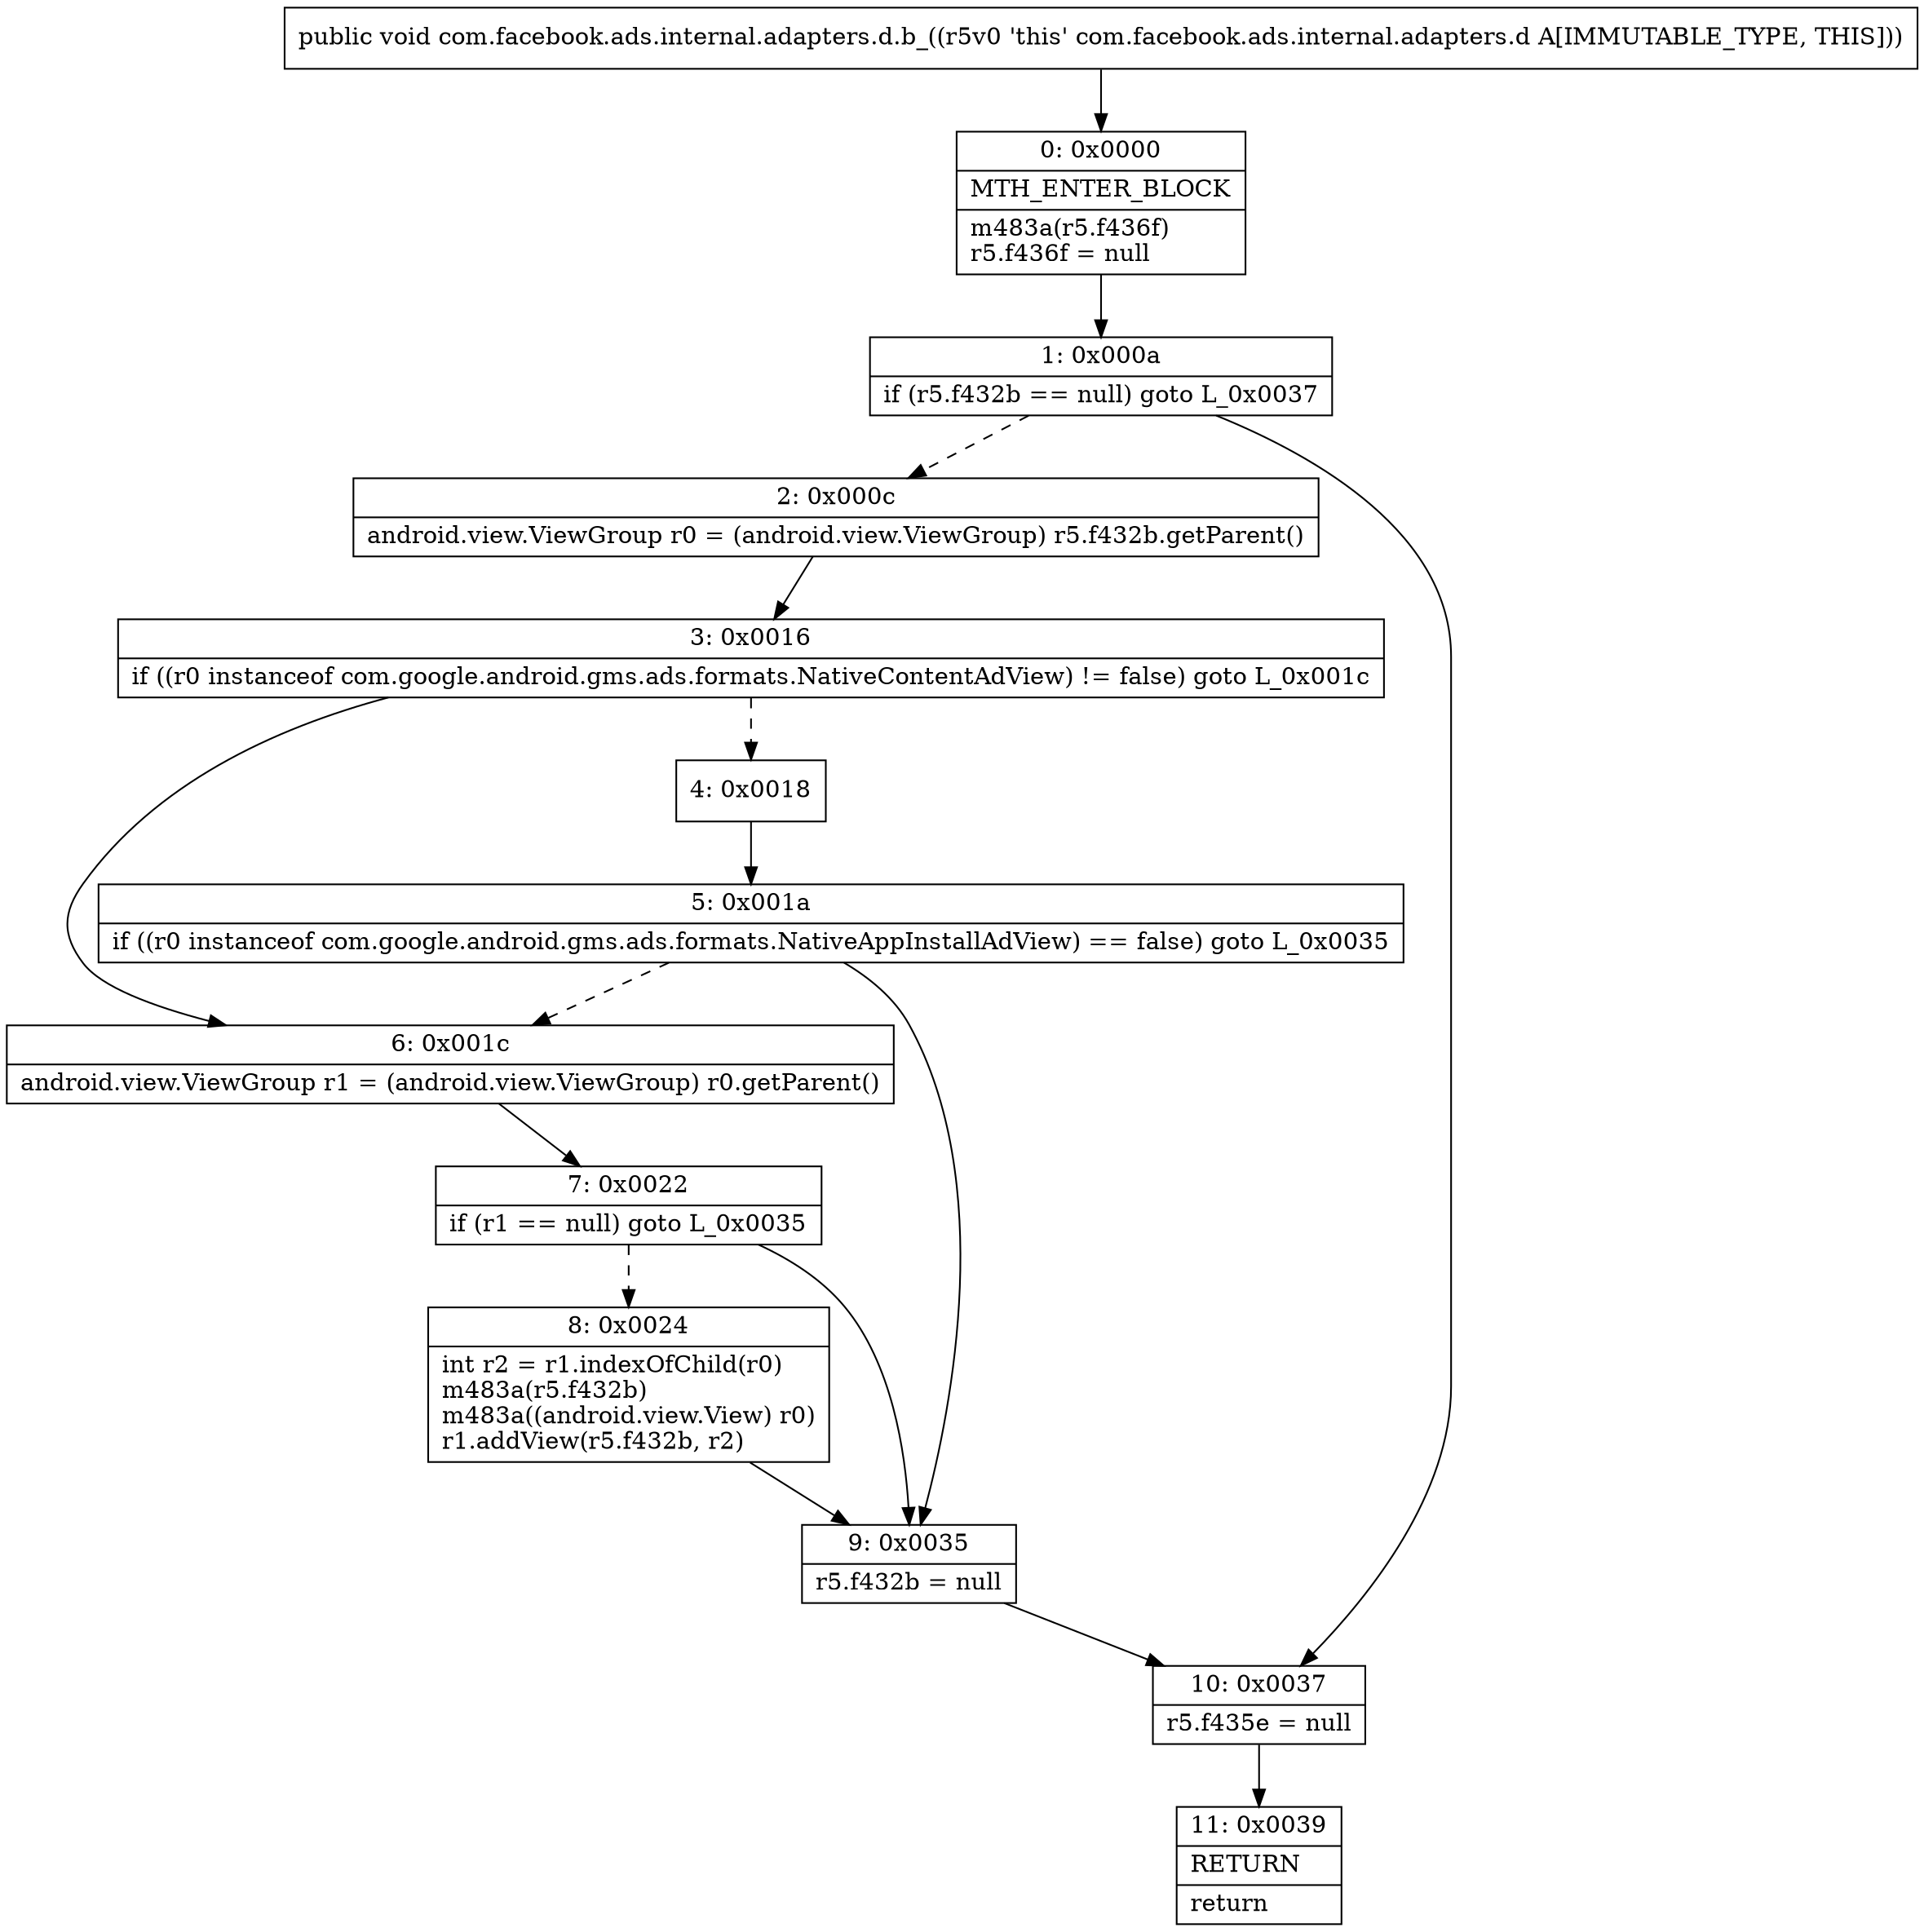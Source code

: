 digraph "CFG forcom.facebook.ads.internal.adapters.d.b_()V" {
Node_0 [shape=record,label="{0\:\ 0x0000|MTH_ENTER_BLOCK\l|m483a(r5.f436f)\lr5.f436f = null\l}"];
Node_1 [shape=record,label="{1\:\ 0x000a|if (r5.f432b == null) goto L_0x0037\l}"];
Node_2 [shape=record,label="{2\:\ 0x000c|android.view.ViewGroup r0 = (android.view.ViewGroup) r5.f432b.getParent()\l}"];
Node_3 [shape=record,label="{3\:\ 0x0016|if ((r0 instanceof com.google.android.gms.ads.formats.NativeContentAdView) != false) goto L_0x001c\l}"];
Node_4 [shape=record,label="{4\:\ 0x0018}"];
Node_5 [shape=record,label="{5\:\ 0x001a|if ((r0 instanceof com.google.android.gms.ads.formats.NativeAppInstallAdView) == false) goto L_0x0035\l}"];
Node_6 [shape=record,label="{6\:\ 0x001c|android.view.ViewGroup r1 = (android.view.ViewGroup) r0.getParent()\l}"];
Node_7 [shape=record,label="{7\:\ 0x0022|if (r1 == null) goto L_0x0035\l}"];
Node_8 [shape=record,label="{8\:\ 0x0024|int r2 = r1.indexOfChild(r0)\lm483a(r5.f432b)\lm483a((android.view.View) r0)\lr1.addView(r5.f432b, r2)\l}"];
Node_9 [shape=record,label="{9\:\ 0x0035|r5.f432b = null\l}"];
Node_10 [shape=record,label="{10\:\ 0x0037|r5.f435e = null\l}"];
Node_11 [shape=record,label="{11\:\ 0x0039|RETURN\l|return\l}"];
MethodNode[shape=record,label="{public void com.facebook.ads.internal.adapters.d.b_((r5v0 'this' com.facebook.ads.internal.adapters.d A[IMMUTABLE_TYPE, THIS])) }"];
MethodNode -> Node_0;
Node_0 -> Node_1;
Node_1 -> Node_2[style=dashed];
Node_1 -> Node_10;
Node_2 -> Node_3;
Node_3 -> Node_4[style=dashed];
Node_3 -> Node_6;
Node_4 -> Node_5;
Node_5 -> Node_6[style=dashed];
Node_5 -> Node_9;
Node_6 -> Node_7;
Node_7 -> Node_8[style=dashed];
Node_7 -> Node_9;
Node_8 -> Node_9;
Node_9 -> Node_10;
Node_10 -> Node_11;
}


